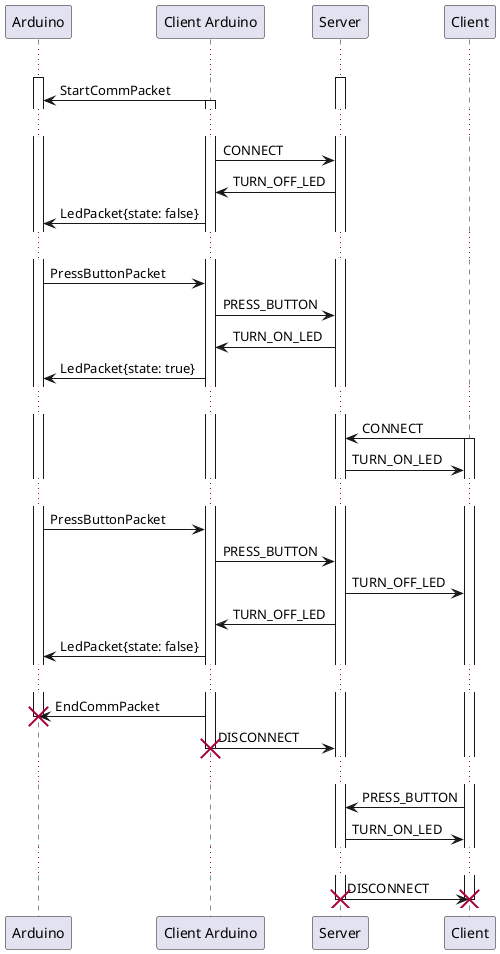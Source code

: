 @startuml

participant Arduino
participant "Client Arduino" as AClient
participant Server
participant Client

activate Server
activate Arduino
...
AClient -> Arduino: StartCommPacket
activate AClient
...
AClient -> Server: CONNECT
Server -> AClient: TURN_OFF_LED
AClient -> Arduino: LedPacket{state: false}
...
Arduino -> AClient: PressButtonPacket
AClient -> Server: PRESS_BUTTON
Server -> AClient: TURN_ON_LED
AClient -> Arduino: LedPacket{state: true}
...
Client -> Server: CONNECT
activate Client
Server -> Client: TURN_ON_LED
...
Arduino -> AClient: PressButtonPacket
AClient -> Server: PRESS_BUTTON
Server -> Client: TURN_OFF_LED
Server -> AClient: TURN_OFF_LED
AClient -> Arduino: LedPacket{state: false}
...
AClient -> Arduino: EndCommPacket
destroy Arduino
AClient -> Server: DISCONNECT
destroy AClient
...
Client -> Server: PRESS_BUTTON
Server -> Client: TURN_ON_LED
...
Server -> Client : DISCONNECT
destroy Server
destroy Client

@enduml